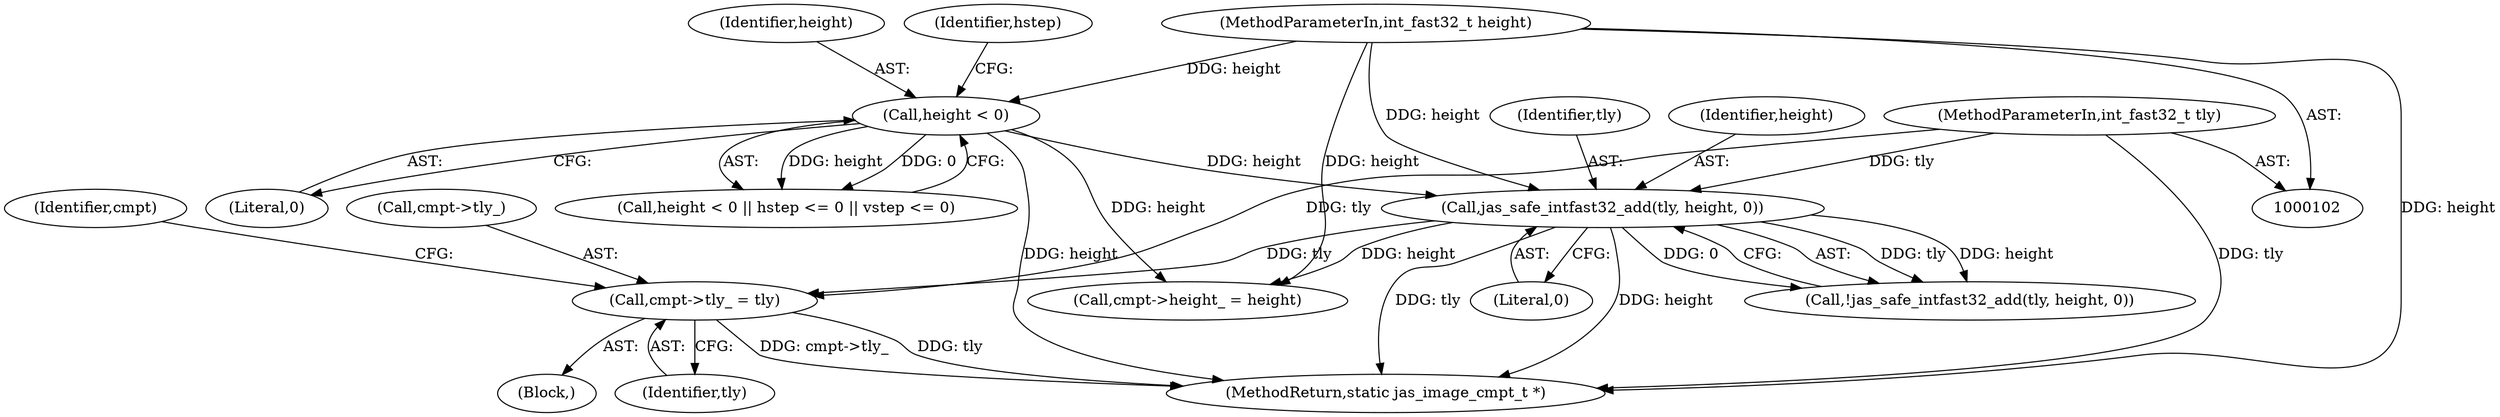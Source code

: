 digraph "0_jasper_634ce8e8a5accc0fa05dd2c20d42b4749d4b2735@pointer" {
"1000169" [label="(Call,cmpt->tly_ = tly)"];
"1000144" [label="(Call,jas_safe_intfast32_add(tly, height, 0))"];
"1000104" [label="(MethodParameterIn,int_fast32_t tly)"];
"1000124" [label="(Call,height < 0)"];
"1000108" [label="(MethodParameterIn,int_fast32_t height)"];
"1000108" [label="(MethodParameterIn,int_fast32_t height)"];
"1000126" [label="(Literal,0)"];
"1000189" [label="(Call,cmpt->height_ = height)"];
"1000124" [label="(Call,height < 0)"];
"1000169" [label="(Call,cmpt->tly_ = tly)"];
"1000147" [label="(Literal,0)"];
"1000297" [label="(MethodReturn,static jas_image_cmpt_t *)"];
"1000176" [label="(Identifier,cmpt)"];
"1000112" [label="(Block,)"];
"1000104" [label="(MethodParameterIn,int_fast32_t tly)"];
"1000145" [label="(Identifier,tly)"];
"1000170" [label="(Call,cmpt->tly_)"];
"1000173" [label="(Identifier,tly)"];
"1000125" [label="(Identifier,height)"];
"1000129" [label="(Identifier,hstep)"];
"1000123" [label="(Call,height < 0 || hstep <= 0 || vstep <= 0)"];
"1000144" [label="(Call,jas_safe_intfast32_add(tly, height, 0))"];
"1000146" [label="(Identifier,height)"];
"1000143" [label="(Call,!jas_safe_intfast32_add(tly, height, 0))"];
"1000169" -> "1000112"  [label="AST: "];
"1000169" -> "1000173"  [label="CFG: "];
"1000170" -> "1000169"  [label="AST: "];
"1000173" -> "1000169"  [label="AST: "];
"1000176" -> "1000169"  [label="CFG: "];
"1000169" -> "1000297"  [label="DDG: tly"];
"1000169" -> "1000297"  [label="DDG: cmpt->tly_"];
"1000144" -> "1000169"  [label="DDG: tly"];
"1000104" -> "1000169"  [label="DDG: tly"];
"1000144" -> "1000143"  [label="AST: "];
"1000144" -> "1000147"  [label="CFG: "];
"1000145" -> "1000144"  [label="AST: "];
"1000146" -> "1000144"  [label="AST: "];
"1000147" -> "1000144"  [label="AST: "];
"1000143" -> "1000144"  [label="CFG: "];
"1000144" -> "1000297"  [label="DDG: tly"];
"1000144" -> "1000297"  [label="DDG: height"];
"1000144" -> "1000143"  [label="DDG: tly"];
"1000144" -> "1000143"  [label="DDG: height"];
"1000144" -> "1000143"  [label="DDG: 0"];
"1000104" -> "1000144"  [label="DDG: tly"];
"1000124" -> "1000144"  [label="DDG: height"];
"1000108" -> "1000144"  [label="DDG: height"];
"1000144" -> "1000189"  [label="DDG: height"];
"1000104" -> "1000102"  [label="AST: "];
"1000104" -> "1000297"  [label="DDG: tly"];
"1000124" -> "1000123"  [label="AST: "];
"1000124" -> "1000126"  [label="CFG: "];
"1000125" -> "1000124"  [label="AST: "];
"1000126" -> "1000124"  [label="AST: "];
"1000129" -> "1000124"  [label="CFG: "];
"1000123" -> "1000124"  [label="CFG: "];
"1000124" -> "1000297"  [label="DDG: height"];
"1000124" -> "1000123"  [label="DDG: height"];
"1000124" -> "1000123"  [label="DDG: 0"];
"1000108" -> "1000124"  [label="DDG: height"];
"1000124" -> "1000189"  [label="DDG: height"];
"1000108" -> "1000102"  [label="AST: "];
"1000108" -> "1000297"  [label="DDG: height"];
"1000108" -> "1000189"  [label="DDG: height"];
}
